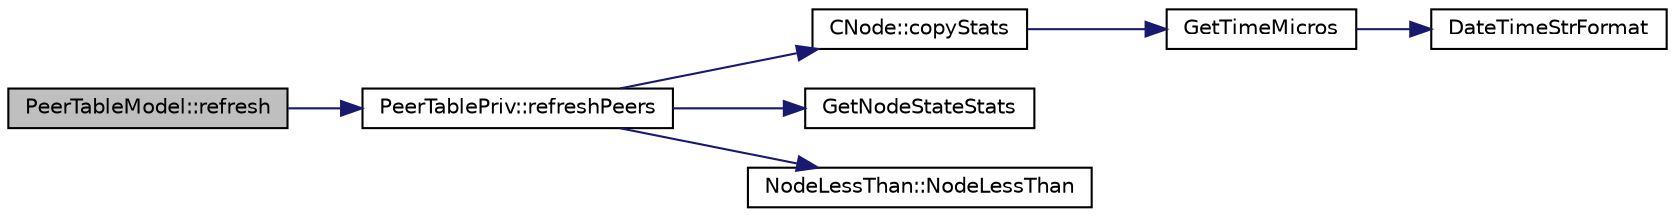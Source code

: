digraph "PeerTableModel::refresh"
{
  edge [fontname="Helvetica",fontsize="10",labelfontname="Helvetica",labelfontsize="10"];
  node [fontname="Helvetica",fontsize="10",shape=record];
  rankdir="LR";
  Node38 [label="PeerTableModel::refresh",height=0.2,width=0.4,color="black", fillcolor="grey75", style="filled", fontcolor="black"];
  Node38 -> Node39 [color="midnightblue",fontsize="10",style="solid",fontname="Helvetica"];
  Node39 [label="PeerTablePriv::refreshPeers",height=0.2,width=0.4,color="black", fillcolor="white", style="filled",URL="$dd/d0b/class_peer_table_priv.html#a304d99874f6cd0c67ed207546a5ca904",tooltip="Pull a full list of peers from vNodes into our cache. "];
  Node39 -> Node40 [color="midnightblue",fontsize="10",style="solid",fontname="Helvetica"];
  Node40 [label="CNode::copyStats",height=0.2,width=0.4,color="black", fillcolor="white", style="filled",URL="$d1/d64/class_c_node.html#aaa77188d9df85b80e3f8a30292acf6a9"];
  Node40 -> Node41 [color="midnightblue",fontsize="10",style="solid",fontname="Helvetica"];
  Node41 [label="GetTimeMicros",height=0.2,width=0.4,color="black", fillcolor="white", style="filled",URL="$d8/d3c/util_8h.html#a0c5a06b50cd805b1923552114494c029"];
  Node41 -> Node42 [color="midnightblue",fontsize="10",style="solid",fontname="Helvetica"];
  Node42 [label="DateTimeStrFormat",height=0.2,width=0.4,color="black", fillcolor="white", style="filled",URL="$d8/d3c/util_8h.html#a749bc6776c8ec72d7c5e4dea56aee415"];
  Node39 -> Node43 [color="midnightblue",fontsize="10",style="solid",fontname="Helvetica"];
  Node43 [label="GetNodeStateStats",height=0.2,width=0.4,color="black", fillcolor="white", style="filled",URL="$df/d0a/main_8cpp.html#af0793c7c14e94d2d642f4ac89067a429",tooltip="Get statistics from node state. "];
  Node39 -> Node44 [color="midnightblue",fontsize="10",style="solid",fontname="Helvetica"];
  Node44 [label="NodeLessThan::NodeLessThan",height=0.2,width=0.4,color="black", fillcolor="white", style="filled",URL="$dc/d08/class_node_less_than.html#ab9d2ef05545cba5acb3b3bc2ea9c859c"];
}
